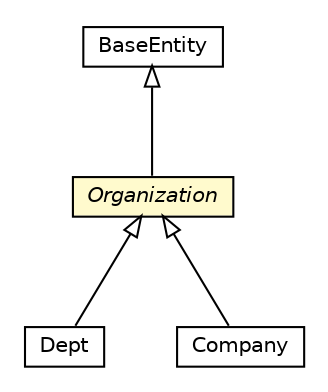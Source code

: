 #!/usr/local/bin/dot
#
# Class diagram 
# Generated by UMLGraph version R5_6_6-8-g8d7759 (http://www.umlgraph.org/)
#

digraph G {
	edge [fontname="Helvetica",fontsize=10,labelfontname="Helvetica",labelfontsize=10];
	node [fontname="Helvetica",fontsize=10,shape=plaintext];
	nodesep=0.25;
	ranksep=0.5;
	// org.dayatang.domain.entity.Organization
	c3913 [label=<<table title="org.dayatang.domain.entity.Organization" border="0" cellborder="1" cellspacing="0" cellpadding="2" port="p" bgcolor="lemonChiffon" href="./Organization.html">
		<tr><td><table border="0" cellspacing="0" cellpadding="1">
<tr><td align="center" balign="center"><font face="Helvetica-Oblique"> Organization </font></td></tr>
		</table></td></tr>
		</table>>, URL="./Organization.html", fontname="Helvetica", fontcolor="black", fontsize=10.0];
	// org.dayatang.domain.entity.Dept
	c3915 [label=<<table title="org.dayatang.domain.entity.Dept" border="0" cellborder="1" cellspacing="0" cellpadding="2" port="p" href="./Dept.html">
		<tr><td><table border="0" cellspacing="0" cellpadding="1">
<tr><td align="center" balign="center"> Dept </td></tr>
		</table></td></tr>
		</table>>, URL="./Dept.html", fontname="Helvetica", fontcolor="black", fontsize=10.0];
	// org.dayatang.domain.entity.Company
	c3916 [label=<<table title="org.dayatang.domain.entity.Company" border="0" cellborder="1" cellspacing="0" cellpadding="2" port="p" href="./Company.html">
		<tr><td><table border="0" cellspacing="0" cellpadding="1">
<tr><td align="center" balign="center"> Company </td></tr>
		</table></td></tr>
		</table>>, URL="./Company.html", fontname="Helvetica", fontcolor="black", fontsize=10.0];
	//org.dayatang.domain.entity.Organization extends BaseEntity
	c3973:p -> c3913:p [dir=back,arrowtail=empty];
	//org.dayatang.domain.entity.Dept extends org.dayatang.domain.entity.Organization
	c3913:p -> c3915:p [dir=back,arrowtail=empty];
	//org.dayatang.domain.entity.Company extends org.dayatang.domain.entity.Organization
	c3913:p -> c3916:p [dir=back,arrowtail=empty];
	// BaseEntity
	c3973[label=<<table title="BaseEntity" border="0" cellborder="1" cellspacing="0" cellpadding="2" port="p" href="http://java.sun.com/j2se/1.4.2/docs/api//BaseEntity.html">
		<tr><td><table border="0" cellspacing="0" cellpadding="1">
<tr><td align="center" balign="center"> BaseEntity </td></tr>
		</table></td></tr>
		</table>>, fontname="Helvetica", fontcolor="black", fontsize=10.0];
}

